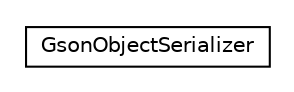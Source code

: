 #!/usr/local/bin/dot
#
# Class diagram 
# Generated by UMLGraph version R5_6_6-8-g8d7759 (http://www.umlgraph.org/)
#

digraph G {
	edge [fontname="Helvetica",fontsize=10,labelfontname="Helvetica",labelfontsize=10];
	node [fontname="Helvetica",fontsize=10,shape=plaintext];
	nodesep=0.25;
	ranksep=0.5;
	// org.dayatang.utils.serializer.GsonObjectSerializer
	c292 [label=<<table title="org.dayatang.utils.serializer.GsonObjectSerializer" border="0" cellborder="1" cellspacing="0" cellpadding="2" port="p" href="./GsonObjectSerializer.html">
		<tr><td><table border="0" cellspacing="0" cellpadding="1">
<tr><td align="center" balign="center"> GsonObjectSerializer </td></tr>
		</table></td></tr>
		</table>>, URL="./GsonObjectSerializer.html", fontname="Helvetica", fontcolor="black", fontsize=10.0];
}

